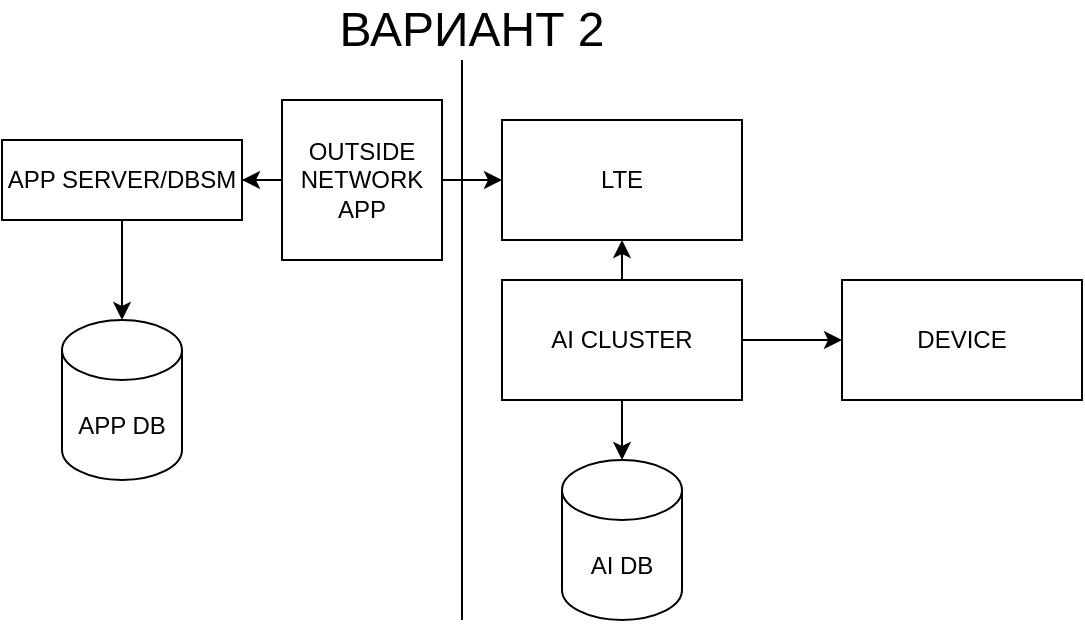<mxfile version="27.0.6">
  <diagram name="Page-1" id="aX_mvpipbXlyV8jRKNnO">
    <mxGraphModel dx="1665" dy="767" grid="1" gridSize="10" guides="1" tooltips="1" connect="1" arrows="1" fold="1" page="1" pageScale="1" pageWidth="850" pageHeight="1100" math="0" shadow="0">
      <root>
        <mxCell id="0" />
        <mxCell id="1" parent="0" />
        <mxCell id="obU-7nyiHeIzabxEXT5a-1" value="LTE" style="rounded=0;whiteSpace=wrap;html=1;" vertex="1" parent="1">
          <mxGeometry x="390" y="280" width="120" height="60" as="geometry" />
        </mxCell>
        <mxCell id="obU-7nyiHeIzabxEXT5a-17" value="" style="edgeStyle=orthogonalEdgeStyle;rounded=0;orthogonalLoop=1;jettySize=auto;html=1;" edge="1" parent="1" source="obU-7nyiHeIzabxEXT5a-2" target="obU-7nyiHeIzabxEXT5a-16">
          <mxGeometry relative="1" as="geometry" />
        </mxCell>
        <mxCell id="obU-7nyiHeIzabxEXT5a-2" value="AI CLUSTER" style="rounded=0;whiteSpace=wrap;html=1;" vertex="1" parent="1">
          <mxGeometry x="390" y="360" width="120" height="60" as="geometry" />
        </mxCell>
        <mxCell id="obU-7nyiHeIzabxEXT5a-4" value="" style="endArrow=classic;html=1;rounded=0;exitX=0.5;exitY=0;exitDx=0;exitDy=0;entryX=0.5;entryY=1;entryDx=0;entryDy=0;" edge="1" parent="1" source="obU-7nyiHeIzabxEXT5a-2" target="obU-7nyiHeIzabxEXT5a-1">
          <mxGeometry width="50" height="50" relative="1" as="geometry">
            <mxPoint x="560" y="640" as="sourcePoint" />
            <mxPoint x="600" y="530" as="targetPoint" />
            <Array as="points">
              <mxPoint x="450" y="340" />
            </Array>
          </mxGeometry>
        </mxCell>
        <mxCell id="obU-7nyiHeIzabxEXT5a-8" value="" style="endArrow=classic;html=1;rounded=0;exitX=1;exitY=0.5;exitDx=0;exitDy=0;entryX=0;entryY=0.5;entryDx=0;entryDy=0;" edge="1" parent="1" source="obU-7nyiHeIzabxEXT5a-2" target="obU-7nyiHeIzabxEXT5a-10">
          <mxGeometry width="50" height="50" relative="1" as="geometry">
            <mxPoint x="290" y="420" as="sourcePoint" />
            <mxPoint x="220" y="480" as="targetPoint" />
          </mxGeometry>
        </mxCell>
        <mxCell id="obU-7nyiHeIzabxEXT5a-10" value="DEVICE" style="rounded=0;whiteSpace=wrap;html=1;" vertex="1" parent="1">
          <mxGeometry x="560" y="360" width="120" height="60" as="geometry" />
        </mxCell>
        <mxCell id="obU-7nyiHeIzabxEXT5a-12" value="" style="edgeStyle=orthogonalEdgeStyle;rounded=0;orthogonalLoop=1;jettySize=auto;html=1;" edge="1" parent="1" source="obU-7nyiHeIzabxEXT5a-11" target="obU-7nyiHeIzabxEXT5a-1">
          <mxGeometry relative="1" as="geometry" />
        </mxCell>
        <mxCell id="obU-7nyiHeIzabxEXT5a-19" value="" style="edgeStyle=orthogonalEdgeStyle;rounded=0;orthogonalLoop=1;jettySize=auto;html=1;entryX=1;entryY=0.5;entryDx=0;entryDy=0;" edge="1" parent="1" source="obU-7nyiHeIzabxEXT5a-11" target="obU-7nyiHeIzabxEXT5a-21">
          <mxGeometry relative="1" as="geometry" />
        </mxCell>
        <mxCell id="obU-7nyiHeIzabxEXT5a-11" value="OUTSIDE&lt;br&gt;NETWORK&lt;br&gt;APP" style="whiteSpace=wrap;html=1;aspect=fixed;" vertex="1" parent="1">
          <mxGeometry x="280" y="270" width="80" height="80" as="geometry" />
        </mxCell>
        <mxCell id="obU-7nyiHeIzabxEXT5a-16" value="AI DB" style="shape=cylinder3;whiteSpace=wrap;html=1;boundedLbl=1;backgroundOutline=1;size=15;" vertex="1" parent="1">
          <mxGeometry x="420" y="450" width="60" height="80" as="geometry" />
        </mxCell>
        <mxCell id="obU-7nyiHeIzabxEXT5a-18" value="APP DB" style="shape=cylinder3;whiteSpace=wrap;html=1;boundedLbl=1;backgroundOutline=1;size=15;" vertex="1" parent="1">
          <mxGeometry x="170" y="380" width="60" height="80" as="geometry" />
        </mxCell>
        <mxCell id="obU-7nyiHeIzabxEXT5a-20" value="&lt;font style=&quot;font-size: 24px;&quot;&gt;ВАРИАНТ 2&lt;br&gt;&lt;/font&gt;" style="text;strokeColor=none;align=center;fillColor=none;html=1;verticalAlign=middle;whiteSpace=wrap;rounded=0;" vertex="1" parent="1">
          <mxGeometry x="290" y="220" width="170" height="30" as="geometry" />
        </mxCell>
        <mxCell id="obU-7nyiHeIzabxEXT5a-21" value="APP SERVER/DBSM" style="rounded=0;whiteSpace=wrap;html=1;" vertex="1" parent="1">
          <mxGeometry x="140" y="290" width="120" height="40" as="geometry" />
        </mxCell>
        <mxCell id="obU-7nyiHeIzabxEXT5a-22" value="" style="endArrow=classic;html=1;rounded=0;exitX=0.5;exitY=1;exitDx=0;exitDy=0;entryX=0.5;entryY=0;entryDx=0;entryDy=0;entryPerimeter=0;" edge="1" parent="1" source="obU-7nyiHeIzabxEXT5a-21" target="obU-7nyiHeIzabxEXT5a-18">
          <mxGeometry width="50" height="50" relative="1" as="geometry">
            <mxPoint x="400" y="400" as="sourcePoint" />
            <mxPoint x="450" y="350" as="targetPoint" />
          </mxGeometry>
        </mxCell>
        <mxCell id="obU-7nyiHeIzabxEXT5a-23" value="" style="endArrow=none;html=1;rounded=0;" edge="1" parent="1">
          <mxGeometry width="50" height="50" relative="1" as="geometry">
            <mxPoint x="370" y="530" as="sourcePoint" />
            <mxPoint x="370" y="250" as="targetPoint" />
          </mxGeometry>
        </mxCell>
      </root>
    </mxGraphModel>
  </diagram>
</mxfile>
